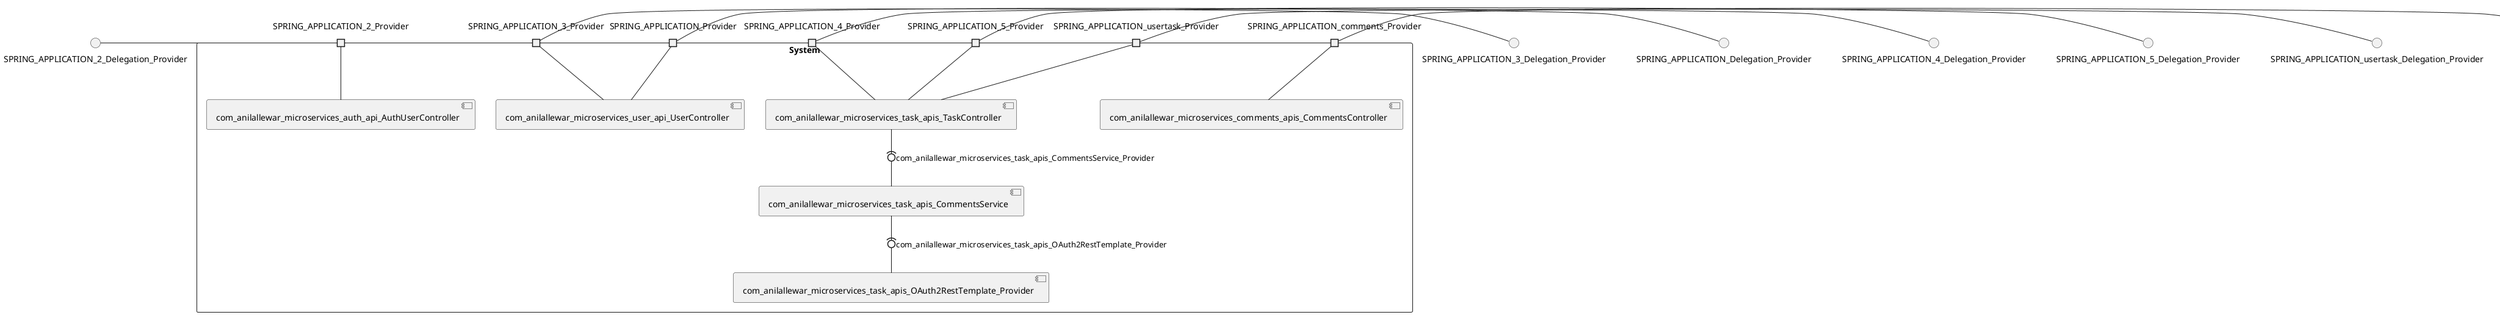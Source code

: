 @startuml
skinparam fixCircleLabelOverlapping true
skinparam componentStyle uml2
() SPRING_APPLICATION_2_Delegation_Provider
() SPRING_APPLICATION_3_Delegation_Provider
() SPRING_APPLICATION_4_Delegation_Provider
() SPRING_APPLICATION_5_Delegation_Provider
() SPRING_APPLICATION_Delegation_Provider
() SPRING_APPLICATION_comments_Delegation_Provider
() SPRING_APPLICATION_usertask_Delegation_Provider
rectangle System {
[com_anilallewar_microservices_auth_api_AuthUserController] [[anilallewar-microservices-basics-spring-boot.repository#_yKVvgvrUEe6-zZVjFJiEzw]]
[com_anilallewar_microservices_comments_apis_CommentsController] [[anilallewar-microservices-basics-spring-boot.repository#_yKVvgvrUEe6-zZVjFJiEzw]]
[com_anilallewar_microservices_task_apis_CommentsService] [[anilallewar-microservices-basics-spring-boot.repository#_yKVvgvrUEe6-zZVjFJiEzw]]
[com_anilallewar_microservices_task_apis_OAuth2RestTemplate_Provider] [[anilallewar-microservices-basics-spring-boot.repository#_yKVvgvrUEe6-zZVjFJiEzw]]
[com_anilallewar_microservices_task_apis_TaskController] [[anilallewar-microservices-basics-spring-boot.repository#_yKVvgvrUEe6-zZVjFJiEzw]]
[com_anilallewar_microservices_user_api_UserController] [[anilallewar-microservices-basics-spring-boot.repository#_yKVvgvrUEe6-zZVjFJiEzw]]
port SPRING_APPLICATION_2_Provider
SPRING_APPLICATION_2_Delegation_Provider - SPRING_APPLICATION_2_Provider
SPRING_APPLICATION_2_Provider - [com_anilallewar_microservices_auth_api_AuthUserController]
port SPRING_APPLICATION_3_Provider
SPRING_APPLICATION_3_Delegation_Provider - SPRING_APPLICATION_3_Provider
SPRING_APPLICATION_3_Provider - [com_anilallewar_microservices_user_api_UserController]
port SPRING_APPLICATION_4_Provider
SPRING_APPLICATION_4_Delegation_Provider - SPRING_APPLICATION_4_Provider
SPRING_APPLICATION_4_Provider - [com_anilallewar_microservices_task_apis_TaskController]
port SPRING_APPLICATION_5_Provider
SPRING_APPLICATION_5_Delegation_Provider - SPRING_APPLICATION_5_Provider
SPRING_APPLICATION_5_Provider - [com_anilallewar_microservices_task_apis_TaskController]
port SPRING_APPLICATION_Provider
SPRING_APPLICATION_Delegation_Provider - SPRING_APPLICATION_Provider
SPRING_APPLICATION_Provider - [com_anilallewar_microservices_user_api_UserController]
port SPRING_APPLICATION_comments_Provider
SPRING_APPLICATION_comments_Delegation_Provider - SPRING_APPLICATION_comments_Provider
SPRING_APPLICATION_comments_Provider - [com_anilallewar_microservices_comments_apis_CommentsController]
port SPRING_APPLICATION_usertask_Provider
SPRING_APPLICATION_usertask_Delegation_Provider - SPRING_APPLICATION_usertask_Provider
SPRING_APPLICATION_usertask_Provider - [com_anilallewar_microservices_task_apis_TaskController]
[com_anilallewar_microservices_task_apis_TaskController] -(0- [com_anilallewar_microservices_task_apis_CommentsService] : com_anilallewar_microservices_task_apis_CommentsService_Provider
[com_anilallewar_microservices_task_apis_CommentsService] -(0- [com_anilallewar_microservices_task_apis_OAuth2RestTemplate_Provider] : com_anilallewar_microservices_task_apis_OAuth2RestTemplate_Provider
}

@enduml
